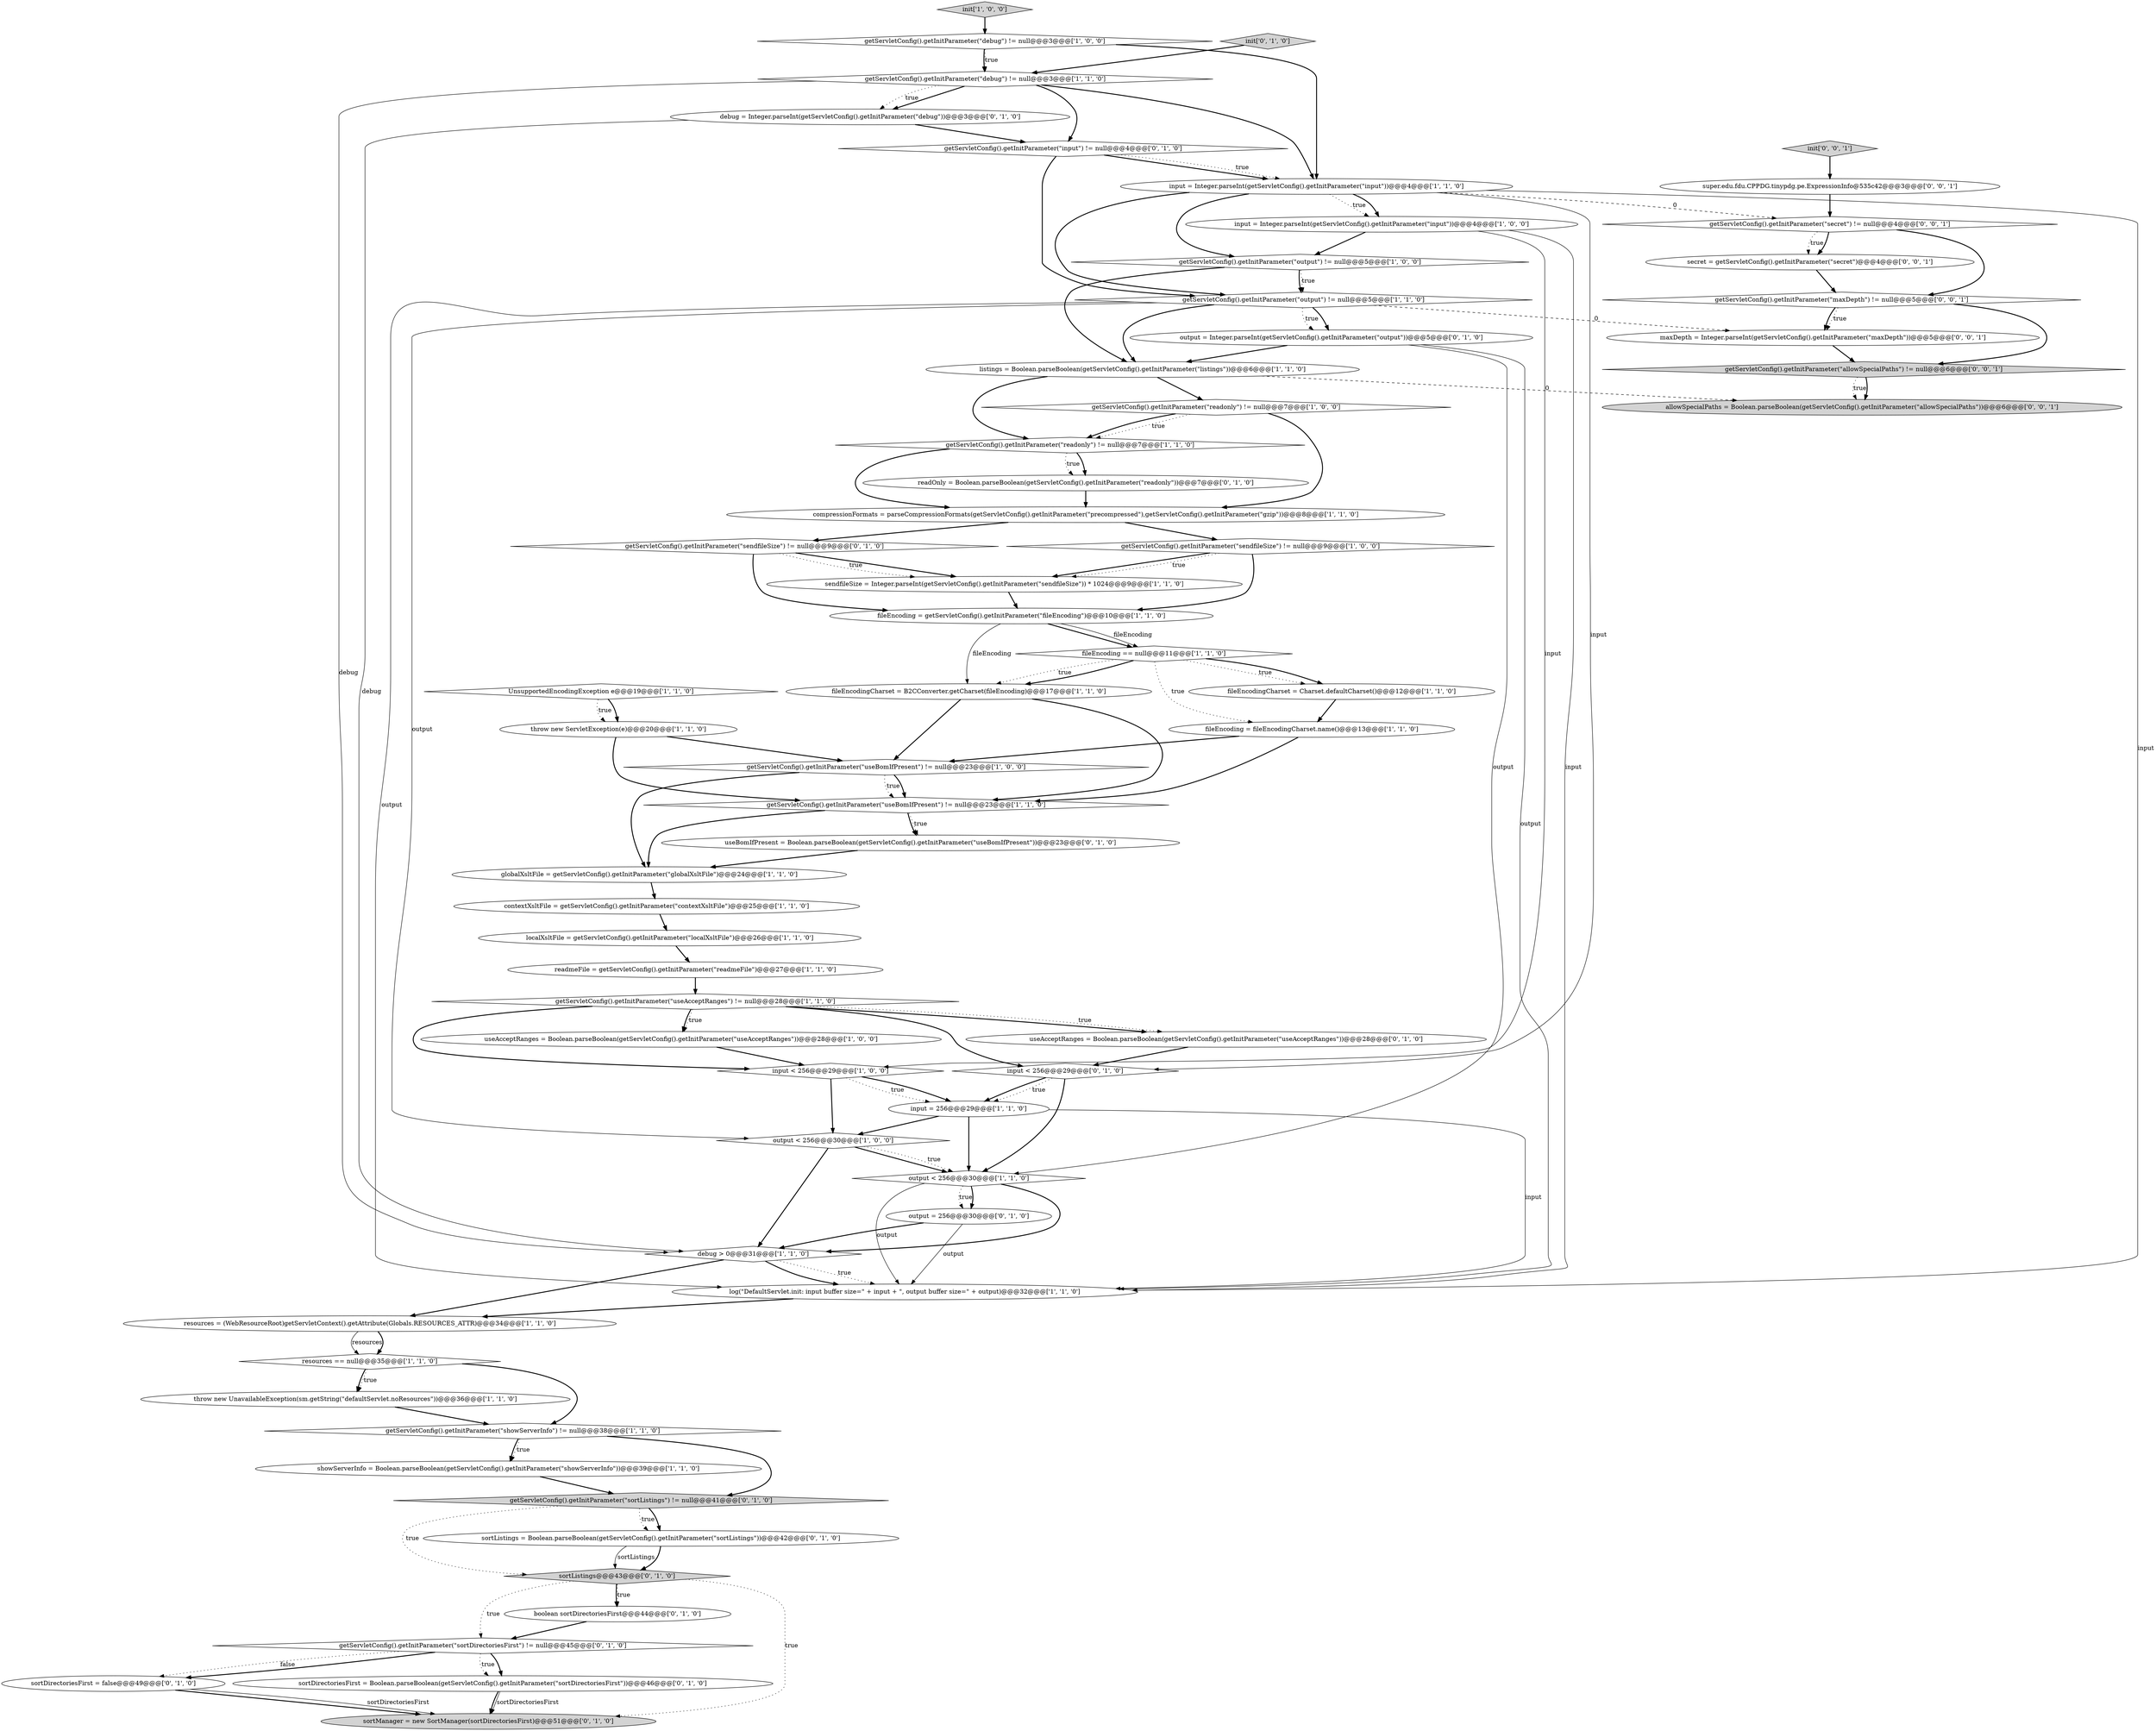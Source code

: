 digraph {
30 [style = filled, label = "sendfileSize = Integer.parseInt(getServletConfig().getInitParameter(\"sendfileSize\")) * 1024@@@9@@@['1', '1', '0']", fillcolor = white, shape = ellipse image = "AAA0AAABBB1BBB"];
41 [style = filled, label = "useAcceptRanges = Boolean.parseBoolean(getServletConfig().getInitParameter(\"useAcceptRanges\"))@@@28@@@['0', '1', '0']", fillcolor = white, shape = ellipse image = "AAA0AAABBB2BBB"];
44 [style = filled, label = "getServletConfig().getInitParameter(\"sortDirectoriesFirst\") != null@@@45@@@['0', '1', '0']", fillcolor = white, shape = diamond image = "AAA1AAABBB2BBB"];
42 [style = filled, label = "sortDirectoriesFirst = false@@@49@@@['0', '1', '0']", fillcolor = white, shape = ellipse image = "AAA1AAABBB2BBB"];
55 [style = filled, label = "sortManager = new SortManager(sortDirectoriesFirst)@@@51@@@['0', '1', '0']", fillcolor = lightgray, shape = ellipse image = "AAA1AAABBB2BBB"];
59 [style = filled, label = "super.edu.fdu.CPPDG.tinypdg.pe.ExpressionInfo@535c42@@@3@@@['0', '0', '1']", fillcolor = white, shape = ellipse image = "AAA0AAABBB3BBB"];
49 [style = filled, label = "getServletConfig().getInitParameter(\"sendfileSize\") != null@@@9@@@['0', '1', '0']", fillcolor = white, shape = diamond image = "AAA0AAABBB2BBB"];
24 [style = filled, label = "showServerInfo = Boolean.parseBoolean(getServletConfig().getInitParameter(\"showServerInfo\"))@@@39@@@['1', '1', '0']", fillcolor = white, shape = ellipse image = "AAA0AAABBB1BBB"];
32 [style = filled, label = "input = Integer.parseInt(getServletConfig().getInitParameter(\"input\"))@@@4@@@['1', '1', '0']", fillcolor = white, shape = ellipse image = "AAA0AAABBB1BBB"];
63 [style = filled, label = "getServletConfig().getInitParameter(\"allowSpecialPaths\") != null@@@6@@@['0', '0', '1']", fillcolor = lightgray, shape = diamond image = "AAA0AAABBB3BBB"];
17 [style = filled, label = "input = 256@@@29@@@['1', '1', '0']", fillcolor = white, shape = ellipse image = "AAA0AAABBB1BBB"];
38 [style = filled, label = "output < 256@@@30@@@['1', '1', '0']", fillcolor = white, shape = diamond image = "AAA0AAABBB1BBB"];
14 [style = filled, label = "getServletConfig().getInitParameter(\"useBomIfPresent\") != null@@@23@@@['1', '0', '0']", fillcolor = white, shape = diamond image = "AAA0AAABBB1BBB"];
22 [style = filled, label = "getServletConfig().getInitParameter(\"debug\") != null@@@3@@@['1', '1', '0']", fillcolor = white, shape = diamond image = "AAA0AAABBB1BBB"];
4 [style = filled, label = "localXsltFile = getServletConfig().getInitParameter(\"localXsltFile\")@@@26@@@['1', '1', '0']", fillcolor = white, shape = ellipse image = "AAA0AAABBB1BBB"];
10 [style = filled, label = "listings = Boolean.parseBoolean(getServletConfig().getInitParameter(\"listings\"))@@@6@@@['1', '1', '0']", fillcolor = white, shape = ellipse image = "AAA0AAABBB1BBB"];
15 [style = filled, label = "input = Integer.parseInt(getServletConfig().getInitParameter(\"input\"))@@@4@@@['1', '0', '0']", fillcolor = white, shape = ellipse image = "AAA0AAABBB1BBB"];
60 [style = filled, label = "init['0', '0', '1']", fillcolor = lightgray, shape = diamond image = "AAA0AAABBB3BBB"];
33 [style = filled, label = "getServletConfig().getInitParameter(\"output\") != null@@@5@@@['1', '0', '0']", fillcolor = white, shape = diamond image = "AAA0AAABBB1BBB"];
64 [style = filled, label = "allowSpecialPaths = Boolean.parseBoolean(getServletConfig().getInitParameter(\"allowSpecialPaths\"))@@@6@@@['0', '0', '1']", fillcolor = lightgray, shape = ellipse image = "AAA0AAABBB3BBB"];
54 [style = filled, label = "getServletConfig().getInitParameter(\"input\") != null@@@4@@@['0', '1', '0']", fillcolor = white, shape = diamond image = "AAA0AAABBB2BBB"];
21 [style = filled, label = "globalXsltFile = getServletConfig().getInitParameter(\"globalXsltFile\")@@@24@@@['1', '1', '0']", fillcolor = white, shape = ellipse image = "AAA0AAABBB1BBB"];
48 [style = filled, label = "output = 256@@@30@@@['0', '1', '0']", fillcolor = white, shape = ellipse image = "AAA0AAABBB2BBB"];
45 [style = filled, label = "init['0', '1', '0']", fillcolor = lightgray, shape = diamond image = "AAA0AAABBB2BBB"];
13 [style = filled, label = "input < 256@@@29@@@['1', '0', '0']", fillcolor = white, shape = diamond image = "AAA0AAABBB1BBB"];
35 [style = filled, label = "resources = (WebResourceRoot)getServletContext().getAttribute(Globals.RESOURCES_ATTR)@@@34@@@['1', '1', '0']", fillcolor = white, shape = ellipse image = "AAA0AAABBB1BBB"];
39 [style = filled, label = "input < 256@@@29@@@['0', '1', '0']", fillcolor = white, shape = diamond image = "AAA0AAABBB2BBB"];
36 [style = filled, label = "getServletConfig().getInitParameter(\"output\") != null@@@5@@@['1', '1', '0']", fillcolor = white, shape = diamond image = "AAA0AAABBB1BBB"];
52 [style = filled, label = "sortDirectoriesFirst = Boolean.parseBoolean(getServletConfig().getInitParameter(\"sortDirectoriesFirst\"))@@@46@@@['0', '1', '0']", fillcolor = white, shape = ellipse image = "AAA1AAABBB2BBB"];
8 [style = filled, label = "getServletConfig().getInitParameter(\"debug\") != null@@@3@@@['1', '0', '0']", fillcolor = white, shape = diamond image = "AAA0AAABBB1BBB"];
11 [style = filled, label = "UnsupportedEncodingException e@@@19@@@['1', '1', '0']", fillcolor = white, shape = diamond image = "AAA0AAABBB1BBB"];
6 [style = filled, label = "getServletConfig().getInitParameter(\"readonly\") != null@@@7@@@['1', '0', '0']", fillcolor = white, shape = diamond image = "AAA0AAABBB1BBB"];
7 [style = filled, label = "throw new UnavailableException(sm.getString(\"defaultServlet.noResources\"))@@@36@@@['1', '1', '0']", fillcolor = white, shape = ellipse image = "AAA0AAABBB1BBB"];
29 [style = filled, label = "fileEncoding = fileEncodingCharset.name()@@@13@@@['1', '1', '0']", fillcolor = white, shape = ellipse image = "AAA0AAABBB1BBB"];
58 [style = filled, label = "maxDepth = Integer.parseInt(getServletConfig().getInitParameter(\"maxDepth\"))@@@5@@@['0', '0', '1']", fillcolor = white, shape = ellipse image = "AAA0AAABBB3BBB"];
46 [style = filled, label = "sortListings@@@43@@@['0', '1', '0']", fillcolor = lightgray, shape = diamond image = "AAA1AAABBB2BBB"];
16 [style = filled, label = "contextXsltFile = getServletConfig().getInitParameter(\"contextXsltFile\")@@@25@@@['1', '1', '0']", fillcolor = white, shape = ellipse image = "AAA0AAABBB1BBB"];
62 [style = filled, label = "getServletConfig().getInitParameter(\"secret\") != null@@@4@@@['0', '0', '1']", fillcolor = white, shape = diamond image = "AAA0AAABBB3BBB"];
5 [style = filled, label = "readmeFile = getServletConfig().getInitParameter(\"readmeFile\")@@@27@@@['1', '1', '0']", fillcolor = white, shape = ellipse image = "AAA0AAABBB1BBB"];
37 [style = filled, label = "output < 256@@@30@@@['1', '0', '0']", fillcolor = white, shape = diamond image = "AAA0AAABBB1BBB"];
56 [style = filled, label = "getServletConfig().getInitParameter(\"sortListings\") != null@@@41@@@['0', '1', '0']", fillcolor = lightgray, shape = diamond image = "AAA1AAABBB2BBB"];
43 [style = filled, label = "debug = Integer.parseInt(getServletConfig().getInitParameter(\"debug\"))@@@3@@@['0', '1', '0']", fillcolor = white, shape = ellipse image = "AAA0AAABBB2BBB"];
51 [style = filled, label = "useBomIfPresent = Boolean.parseBoolean(getServletConfig().getInitParameter(\"useBomIfPresent\"))@@@23@@@['0', '1', '0']", fillcolor = white, shape = ellipse image = "AAA0AAABBB2BBB"];
12 [style = filled, label = "fileEncodingCharset = B2CConverter.getCharset(fileEncoding)@@@17@@@['1', '1', '0']", fillcolor = white, shape = ellipse image = "AAA0AAABBB1BBB"];
18 [style = filled, label = "throw new ServletException(e)@@@20@@@['1', '1', '0']", fillcolor = white, shape = ellipse image = "AAA0AAABBB1BBB"];
27 [style = filled, label = "getServletConfig().getInitParameter(\"showServerInfo\") != null@@@38@@@['1', '1', '0']", fillcolor = white, shape = diamond image = "AAA0AAABBB1BBB"];
1 [style = filled, label = "compressionFormats = parseCompressionFormats(getServletConfig().getInitParameter(\"precompressed\"),getServletConfig().getInitParameter(\"gzip\"))@@@8@@@['1', '1', '0']", fillcolor = white, shape = ellipse image = "AAA0AAABBB1BBB"];
3 [style = filled, label = "resources == null@@@35@@@['1', '1', '0']", fillcolor = white, shape = diamond image = "AAA0AAABBB1BBB"];
23 [style = filled, label = "getServletConfig().getInitParameter(\"useBomIfPresent\") != null@@@23@@@['1', '1', '0']", fillcolor = white, shape = diamond image = "AAA0AAABBB1BBB"];
34 [style = filled, label = "fileEncoding = getServletConfig().getInitParameter(\"fileEncoding\")@@@10@@@['1', '1', '0']", fillcolor = white, shape = ellipse image = "AAA0AAABBB1BBB"];
50 [style = filled, label = "output = Integer.parseInt(getServletConfig().getInitParameter(\"output\"))@@@5@@@['0', '1', '0']", fillcolor = white, shape = ellipse image = "AAA0AAABBB2BBB"];
53 [style = filled, label = "boolean sortDirectoriesFirst@@@44@@@['0', '1', '0']", fillcolor = white, shape = ellipse image = "AAA1AAABBB2BBB"];
28 [style = filled, label = "getServletConfig().getInitParameter(\"useAcceptRanges\") != null@@@28@@@['1', '1', '0']", fillcolor = white, shape = diamond image = "AAA0AAABBB1BBB"];
19 [style = filled, label = "getServletConfig().getInitParameter(\"sendfileSize\") != null@@@9@@@['1', '0', '0']", fillcolor = white, shape = diamond image = "AAA0AAABBB1BBB"];
40 [style = filled, label = "readOnly = Boolean.parseBoolean(getServletConfig().getInitParameter(\"readonly\"))@@@7@@@['0', '1', '0']", fillcolor = white, shape = ellipse image = "AAA0AAABBB2BBB"];
2 [style = filled, label = "debug > 0@@@31@@@['1', '1', '0']", fillcolor = white, shape = diamond image = "AAA0AAABBB1BBB"];
0 [style = filled, label = "useAcceptRanges = Boolean.parseBoolean(getServletConfig().getInitParameter(\"useAcceptRanges\"))@@@28@@@['1', '0', '0']", fillcolor = white, shape = ellipse image = "AAA0AAABBB1BBB"];
47 [style = filled, label = "sortListings = Boolean.parseBoolean(getServletConfig().getInitParameter(\"sortListings\"))@@@42@@@['0', '1', '0']", fillcolor = white, shape = ellipse image = "AAA1AAABBB2BBB"];
26 [style = filled, label = "init['1', '0', '0']", fillcolor = lightgray, shape = diamond image = "AAA0AAABBB1BBB"];
20 [style = filled, label = "fileEncoding == null@@@11@@@['1', '1', '0']", fillcolor = white, shape = diamond image = "AAA0AAABBB1BBB"];
31 [style = filled, label = "log(\"DefaultServlet.init: input buffer size=\" + input + \", output buffer size=\" + output)@@@32@@@['1', '1', '0']", fillcolor = white, shape = ellipse image = "AAA0AAABBB1BBB"];
61 [style = filled, label = "secret = getServletConfig().getInitParameter(\"secret\")@@@4@@@['0', '0', '1']", fillcolor = white, shape = ellipse image = "AAA0AAABBB3BBB"];
9 [style = filled, label = "getServletConfig().getInitParameter(\"readonly\") != null@@@7@@@['1', '1', '0']", fillcolor = white, shape = diamond image = "AAA0AAABBB1BBB"];
25 [style = filled, label = "fileEncodingCharset = Charset.defaultCharset()@@@12@@@['1', '1', '0']", fillcolor = white, shape = ellipse image = "AAA0AAABBB1BBB"];
57 [style = filled, label = "getServletConfig().getInitParameter(\"maxDepth\") != null@@@5@@@['0', '0', '1']", fillcolor = white, shape = diamond image = "AAA0AAABBB3BBB"];
49->30 [style = bold, label=""];
28->13 [style = bold, label=""];
20->25 [style = dotted, label="true"];
46->53 [style = dotted, label="true"];
35->3 [style = solid, label="resources"];
43->54 [style = bold, label=""];
39->17 [style = bold, label=""];
44->42 [style = bold, label=""];
62->61 [style = dotted, label="true"];
15->33 [style = bold, label=""];
42->55 [style = bold, label=""];
43->2 [style = solid, label="debug"];
36->31 [style = solid, label="output"];
37->2 [style = bold, label=""];
56->47 [style = dotted, label="true"];
12->23 [style = bold, label=""];
22->2 [style = solid, label="debug"];
3->7 [style = bold, label=""];
34->20 [style = bold, label=""];
53->44 [style = bold, label=""];
61->57 [style = bold, label=""];
48->31 [style = solid, label="output"];
36->50 [style = bold, label=""];
51->21 [style = bold, label=""];
20->25 [style = bold, label=""];
52->55 [style = bold, label=""];
28->41 [style = bold, label=""];
13->37 [style = bold, label=""];
63->64 [style = dotted, label="true"];
49->30 [style = dotted, label="true"];
32->31 [style = solid, label="input"];
28->39 [style = bold, label=""];
57->58 [style = dotted, label="true"];
46->44 [style = dotted, label="true"];
54->32 [style = bold, label=""];
2->31 [style = bold, label=""];
59->62 [style = bold, label=""];
15->13 [style = solid, label="input"];
47->46 [style = solid, label="sortListings"];
5->28 [style = bold, label=""];
14->23 [style = dotted, label="true"];
23->51 [style = dotted, label="true"];
56->46 [style = dotted, label="true"];
63->64 [style = bold, label=""];
60->59 [style = bold, label=""];
36->37 [style = solid, label="output"];
28->0 [style = bold, label=""];
35->3 [style = bold, label=""];
40->1 [style = bold, label=""];
16->4 [style = bold, label=""];
14->21 [style = bold, label=""];
28->0 [style = dotted, label="true"];
12->14 [style = bold, label=""];
1->49 [style = bold, label=""];
8->32 [style = bold, label=""];
42->55 [style = solid, label="sortDirectoriesFirst"];
9->40 [style = bold, label=""];
47->46 [style = bold, label=""];
38->48 [style = dotted, label="true"];
11->18 [style = bold, label=""];
41->39 [style = bold, label=""];
20->29 [style = dotted, label="true"];
44->42 [style = dotted, label="false"];
54->36 [style = bold, label=""];
50->38 [style = solid, label="output"];
23->21 [style = bold, label=""];
37->38 [style = bold, label=""];
8->22 [style = bold, label=""];
22->43 [style = bold, label=""];
38->48 [style = bold, label=""];
14->23 [style = bold, label=""];
34->20 [style = solid, label="fileEncoding"];
17->31 [style = solid, label="input"];
3->7 [style = dotted, label="true"];
33->36 [style = dotted, label="true"];
32->33 [style = bold, label=""];
29->14 [style = bold, label=""];
20->12 [style = bold, label=""];
39->17 [style = dotted, label="true"];
44->52 [style = bold, label=""];
7->27 [style = bold, label=""];
57->63 [style = bold, label=""];
30->34 [style = bold, label=""];
26->8 [style = bold, label=""];
36->58 [style = dashed, label="0"];
10->6 [style = bold, label=""];
33->10 [style = bold, label=""];
13->17 [style = bold, label=""];
21->16 [style = bold, label=""];
36->10 [style = bold, label=""];
58->63 [style = bold, label=""];
32->15 [style = dotted, label="true"];
8->22 [style = dotted, label="true"];
13->17 [style = dotted, label="true"];
46->55 [style = dotted, label="true"];
19->34 [style = bold, label=""];
3->27 [style = bold, label=""];
22->32 [style = bold, label=""];
28->41 [style = dotted, label="true"];
20->12 [style = dotted, label="true"];
37->38 [style = dotted, label="true"];
50->10 [style = bold, label=""];
46->53 [style = bold, label=""];
2->31 [style = dotted, label="true"];
17->37 [style = bold, label=""];
44->52 [style = dotted, label="true"];
24->56 [style = bold, label=""];
56->47 [style = bold, label=""];
54->32 [style = dotted, label="true"];
38->31 [style = solid, label="output"];
45->22 [style = bold, label=""];
10->64 [style = dashed, label="0"];
6->9 [style = dotted, label="true"];
18->14 [style = bold, label=""];
48->2 [style = bold, label=""];
6->1 [style = bold, label=""];
23->51 [style = bold, label=""];
62->57 [style = bold, label=""];
18->23 [style = bold, label=""];
57->58 [style = bold, label=""];
34->12 [style = solid, label="fileEncoding"];
25->29 [style = bold, label=""];
15->31 [style = solid, label="input"];
32->39 [style = solid, label="input"];
19->30 [style = bold, label=""];
22->43 [style = dotted, label="true"];
10->9 [style = bold, label=""];
17->38 [style = bold, label=""];
4->5 [style = bold, label=""];
39->38 [style = bold, label=""];
52->55 [style = solid, label="sortDirectoriesFirst"];
38->2 [style = bold, label=""];
27->56 [style = bold, label=""];
32->62 [style = dashed, label="0"];
62->61 [style = bold, label=""];
0->13 [style = bold, label=""];
29->23 [style = bold, label=""];
6->9 [style = bold, label=""];
32->36 [style = bold, label=""];
31->35 [style = bold, label=""];
27->24 [style = bold, label=""];
9->40 [style = dotted, label="true"];
11->18 [style = dotted, label="true"];
1->19 [style = bold, label=""];
50->31 [style = solid, label="output"];
22->54 [style = bold, label=""];
19->30 [style = dotted, label="true"];
49->34 [style = bold, label=""];
36->50 [style = dotted, label="true"];
32->15 [style = bold, label=""];
33->36 [style = bold, label=""];
9->1 [style = bold, label=""];
2->35 [style = bold, label=""];
27->24 [style = dotted, label="true"];
}
